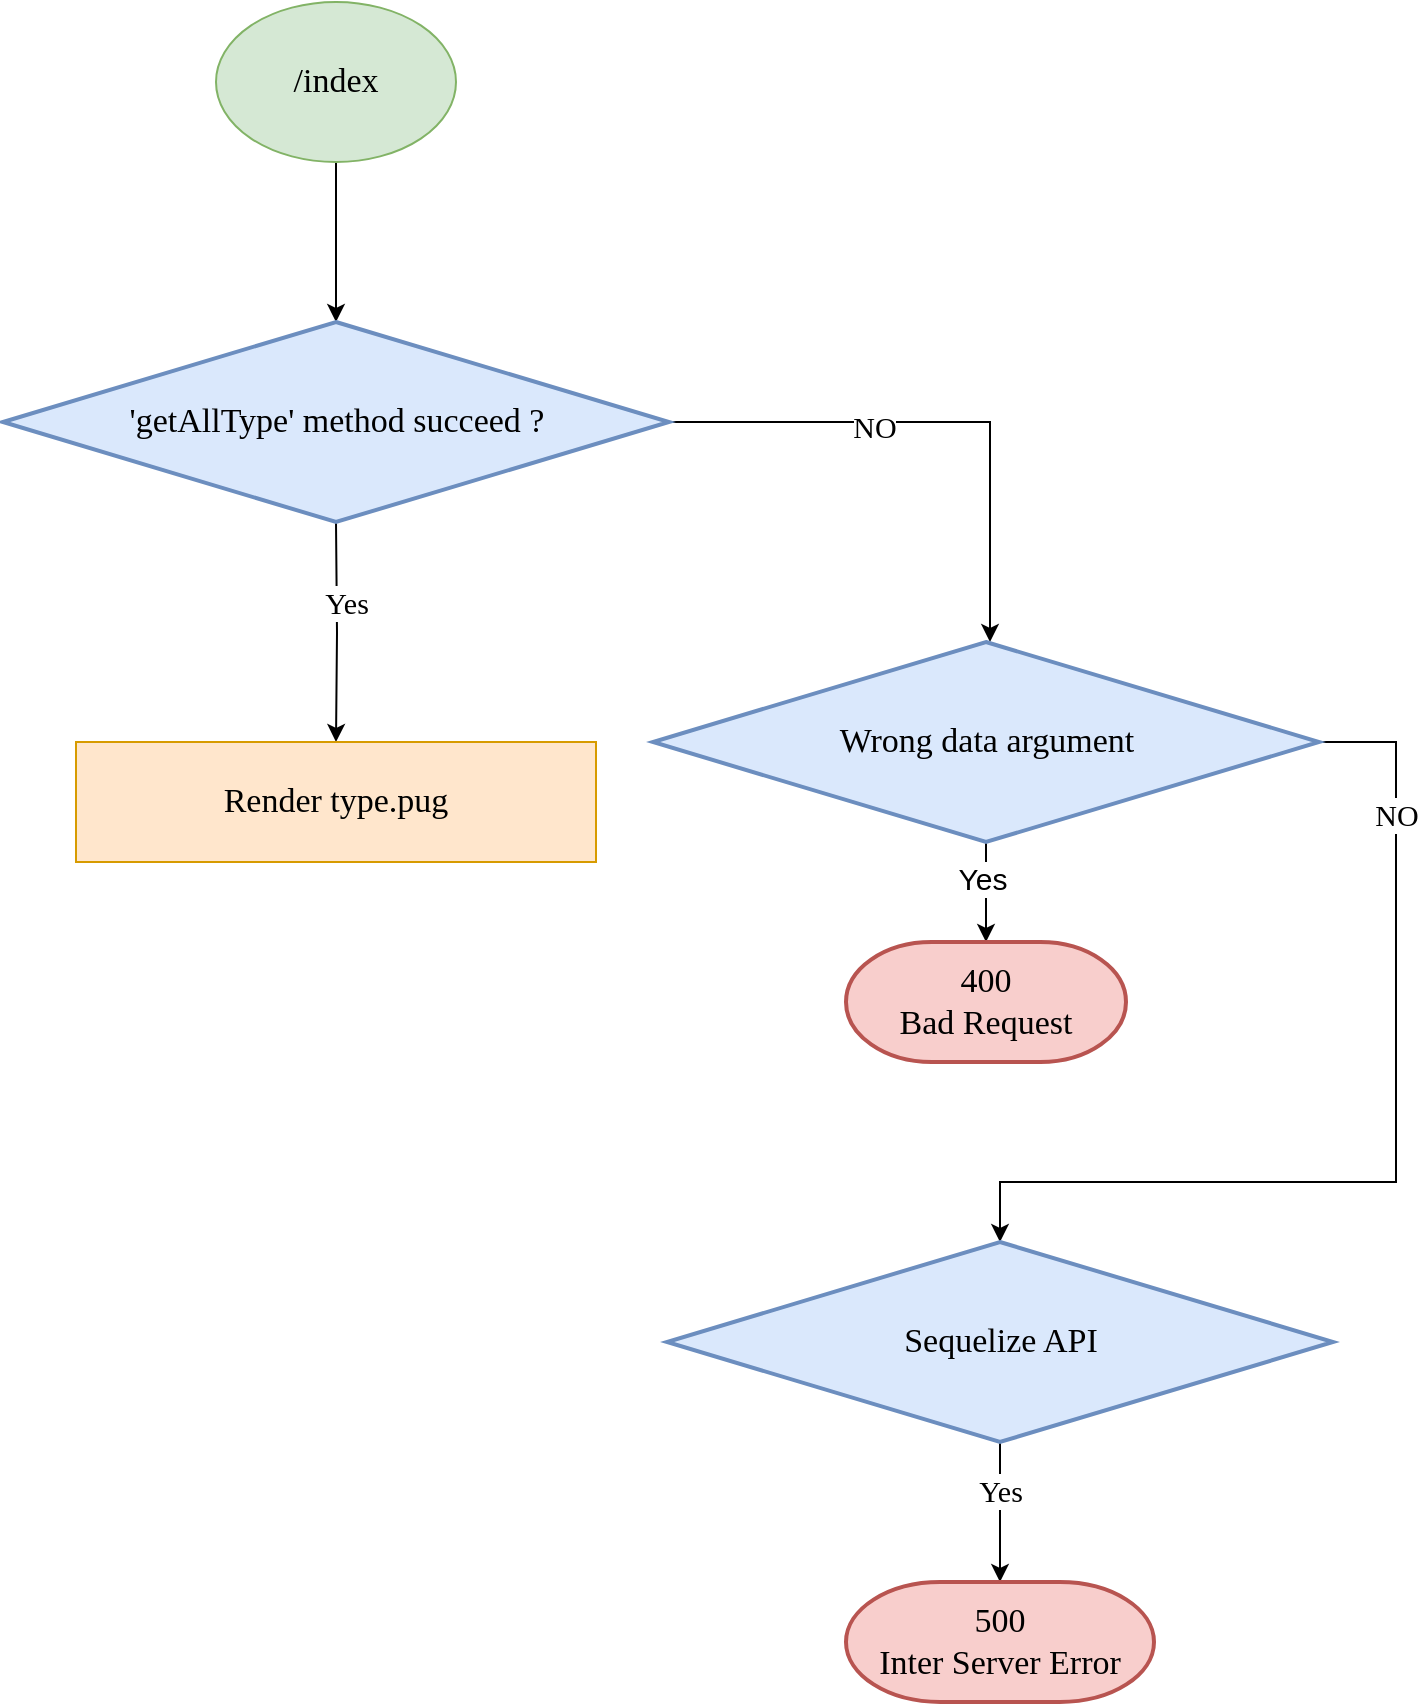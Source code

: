 <mxfile pages="1" version="11.2.3" type="device"><diagram id="hAshR2363iKdncZuITyp" name="Page-1"><mxGraphModel dx="1422" dy="754" grid="1" gridSize="10" guides="1" tooltips="1" connect="1" arrows="1" fold="1" page="1" pageScale="1" pageWidth="850" pageHeight="1100" math="0" shadow="0"><root><mxCell id="0"/><mxCell id="1" parent="0"/><mxCell id="V5IfF4KHjnRKK02XzFz6-1" value="" style="edgeStyle=orthogonalEdgeStyle;rounded=0;orthogonalLoop=1;jettySize=auto;html=1;" edge="1" parent="1" source="V5IfF4KHjnRKK02XzFz6-2"><mxGeometry relative="1" as="geometry"><mxPoint x="170" y="220" as="targetPoint"/></mxGeometry></mxCell><mxCell id="V5IfF4KHjnRKK02XzFz6-2" value="&lt;font style=&quot;font-size: 17px&quot; face=&quot;Comic Sans MS&quot;&gt;/index&lt;/font&gt;" style="ellipse;whiteSpace=wrap;html=1;fillColor=#d5e8d4;strokeColor=#82b366;" vertex="1" parent="1"><mxGeometry x="110" y="60" width="120" height="80" as="geometry"/></mxCell><mxCell id="V5IfF4KHjnRKK02XzFz6-3" value="" style="edgeStyle=orthogonalEdgeStyle;rounded=0;orthogonalLoop=1;jettySize=auto;html=1;entryX=0.5;entryY=0;entryDx=0;entryDy=0;" edge="1" parent="1" target="V5IfF4KHjnRKK02XzFz6-22"><mxGeometry relative="1" as="geometry"><mxPoint x="170" y="320" as="sourcePoint"/><mxPoint x="170" y="460" as="targetPoint"/></mxGeometry></mxCell><mxCell id="V5IfF4KHjnRKK02XzFz6-4" value="&lt;font style=&quot;font-size: 15px&quot; face=&quot;Comic Sans MS&quot;&gt;Yes&lt;/font&gt;" style="text;html=1;resizable=0;points=[];align=center;verticalAlign=middle;labelBackgroundColor=#ffffff;" vertex="1" connectable="0" parent="V5IfF4KHjnRKK02XzFz6-3"><mxGeometry x="-0.289" y="4" relative="1" as="geometry"><mxPoint as="offset"/></mxGeometry></mxCell><mxCell id="V5IfF4KHjnRKK02XzFz6-5" value="" style="edgeStyle=orthogonalEdgeStyle;rounded=0;orthogonalLoop=1;jettySize=auto;html=1;" edge="1" parent="1" target="V5IfF4KHjnRKK02XzFz6-11"><mxGeometry relative="1" as="geometry"><mxPoint x="337" y="270" as="sourcePoint"/><Array as="points"><mxPoint x="497" y="270"/></Array></mxGeometry></mxCell><mxCell id="V5IfF4KHjnRKK02XzFz6-6" value="&lt;font style=&quot;font-size: 15px&quot; face=&quot;Comic Sans MS&quot;&gt;NO&lt;/font&gt;" style="text;html=1;resizable=0;points=[];align=center;verticalAlign=middle;labelBackgroundColor=#ffffff;" vertex="1" connectable="0" parent="V5IfF4KHjnRKK02XzFz6-5"><mxGeometry x="-0.254" y="-2" relative="1" as="geometry"><mxPoint x="1" as="offset"/></mxGeometry></mxCell><mxCell id="V5IfF4KHjnRKK02XzFz6-7" value="" style="edgeStyle=orthogonalEdgeStyle;rounded=0;orthogonalLoop=1;jettySize=auto;html=1;entryX=0.5;entryY=0;entryDx=0;entryDy=0;entryPerimeter=0;" edge="1" parent="1" source="V5IfF4KHjnRKK02XzFz6-11" target="V5IfF4KHjnRKK02XzFz6-20"><mxGeometry relative="1" as="geometry"><mxPoint x="890" y="410" as="targetPoint"/><Array as="points"/></mxGeometry></mxCell><mxCell id="V5IfF4KHjnRKK02XzFz6-8" value="&lt;font style=&quot;font-size: 15px&quot;&gt;Yes&lt;/font&gt;" style="text;html=1;resizable=0;points=[];align=center;verticalAlign=middle;labelBackgroundColor=#ffffff;" vertex="1" connectable="0" parent="V5IfF4KHjnRKK02XzFz6-7"><mxGeometry x="-0.286" y="-2" relative="1" as="geometry"><mxPoint as="offset"/></mxGeometry></mxCell><mxCell id="V5IfF4KHjnRKK02XzFz6-9" value="" style="edgeStyle=orthogonalEdgeStyle;rounded=0;orthogonalLoop=1;jettySize=auto;html=1;entryX=0.5;entryY=0;entryDx=0;entryDy=0;entryPerimeter=0;" edge="1" parent="1" source="V5IfF4KHjnRKK02XzFz6-11" target="V5IfF4KHjnRKK02XzFz6-16"><mxGeometry relative="1" as="geometry"><mxPoint x="741.5" y="430" as="targetPoint"/><Array as="points"><mxPoint x="700" y="430"/><mxPoint x="700" y="650"/><mxPoint x="502" y="650"/></Array></mxGeometry></mxCell><mxCell id="V5IfF4KHjnRKK02XzFz6-10" value="&lt;font style=&quot;font-size: 15px&quot; face=&quot;Comic Sans MS&quot;&gt;NO&lt;/font&gt;" style="text;html=1;resizable=0;points=[];align=center;verticalAlign=middle;labelBackgroundColor=#ffffff;" vertex="1" connectable="0" parent="V5IfF4KHjnRKK02XzFz6-9"><mxGeometry x="-0.694" relative="1" as="geometry"><mxPoint as="offset"/></mxGeometry></mxCell><mxCell id="V5IfF4KHjnRKK02XzFz6-11" value="&lt;font face=&quot;Comic Sans MS&quot;&gt;&lt;span style=&quot;font-size: 17px&quot;&gt;Wrong data argument&lt;/span&gt;&lt;/font&gt;" style="strokeWidth=2;html=1;shape=mxgraph.flowchart.decision;whiteSpace=wrap;fillColor=#dae8fc;strokeColor=#6c8ebf;" vertex="1" parent="1"><mxGeometry x="328.5" y="380" width="333" height="100" as="geometry"/></mxCell><mxCell id="V5IfF4KHjnRKK02XzFz6-12" value="" style="edgeStyle=orthogonalEdgeStyle;rounded=0;orthogonalLoop=1;jettySize=auto;html=1;entryX=0.5;entryY=0;entryDx=0;entryDy=0;entryPerimeter=0;" edge="1" parent="1" source="V5IfF4KHjnRKK02XzFz6-16" target="V5IfF4KHjnRKK02XzFz6-21"><mxGeometry relative="1" as="geometry"><mxPoint x="1270" y="400" as="targetPoint"/></mxGeometry></mxCell><mxCell id="V5IfF4KHjnRKK02XzFz6-13" value="&lt;font style=&quot;font-size: 15px&quot; face=&quot;Comic Sans MS&quot;&gt;Yes&lt;/font&gt;" style="text;html=1;resizable=0;points=[];align=center;verticalAlign=middle;labelBackgroundColor=#ffffff;" vertex="1" connectable="0" parent="V5IfF4KHjnRKK02XzFz6-12"><mxGeometry x="0.25" y="-1" relative="1" as="geometry"><mxPoint x="1" y="-20" as="offset"/></mxGeometry></mxCell><mxCell id="V5IfF4KHjnRKK02XzFz6-16" value="&lt;font face=&quot;Comic Sans MS&quot;&gt;&lt;span style=&quot;font-size: 17px&quot;&gt;Sequelize API&lt;/span&gt;&lt;/font&gt;" style="strokeWidth=2;html=1;shape=mxgraph.flowchart.decision;whiteSpace=wrap;fillColor=#dae8fc;strokeColor=#6c8ebf;" vertex="1" parent="1"><mxGeometry x="335.5" y="680" width="333" height="100" as="geometry"/></mxCell><mxCell id="V5IfF4KHjnRKK02XzFz6-20" value="&lt;font style=&quot;font-size: 17px&quot; face=&quot;Comic Sans MS&quot;&gt;400&lt;br&gt;Bad Request&lt;/font&gt;" style="strokeWidth=2;html=1;shape=mxgraph.flowchart.terminator;whiteSpace=wrap;fillColor=#f8cecc;strokeColor=#b85450;" vertex="1" parent="1"><mxGeometry x="425" y="530" width="140" height="60" as="geometry"/></mxCell><mxCell id="V5IfF4KHjnRKK02XzFz6-21" value="&lt;font face=&quot;Comic Sans MS&quot;&gt;&lt;span style=&quot;font-size: 17px&quot;&gt;500&lt;br&gt;&lt;/span&gt;&lt;/font&gt;&lt;font style=&quot;font-size: 17px&quot; face=&quot;Comic Sans MS&quot;&gt;Inter Server Error&lt;/font&gt;" style="strokeWidth=2;html=1;shape=mxgraph.flowchart.terminator;whiteSpace=wrap;fillColor=#f8cecc;strokeColor=#b85450;" vertex="1" parent="1"><mxGeometry x="425" y="850" width="154" height="60" as="geometry"/></mxCell><mxCell id="V5IfF4KHjnRKK02XzFz6-22" value="&lt;font style=&quot;font-size: 17px&quot; face=&quot;Comic Sans MS&quot;&gt;Render type.pug&lt;/font&gt;" style="rounded=0;whiteSpace=wrap;html=1;fillColor=#ffe6cc;strokeColor=#d79b00;" vertex="1" parent="1"><mxGeometry x="40" y="430" width="260" height="60" as="geometry"/></mxCell><mxCell id="V5IfF4KHjnRKK02XzFz6-23" value="&lt;font style=&quot;font-size: 17px&quot; face=&quot;Comic Sans MS&quot;&gt;'getAllType' method succeed ?&lt;/font&gt;" style="strokeWidth=2;html=1;shape=mxgraph.flowchart.decision;whiteSpace=wrap;fillColor=#dae8fc;strokeColor=#6c8ebf;" vertex="1" parent="1"><mxGeometry x="3.5" y="220" width="333" height="100" as="geometry"/></mxCell></root></mxGraphModel></diagram></mxfile>